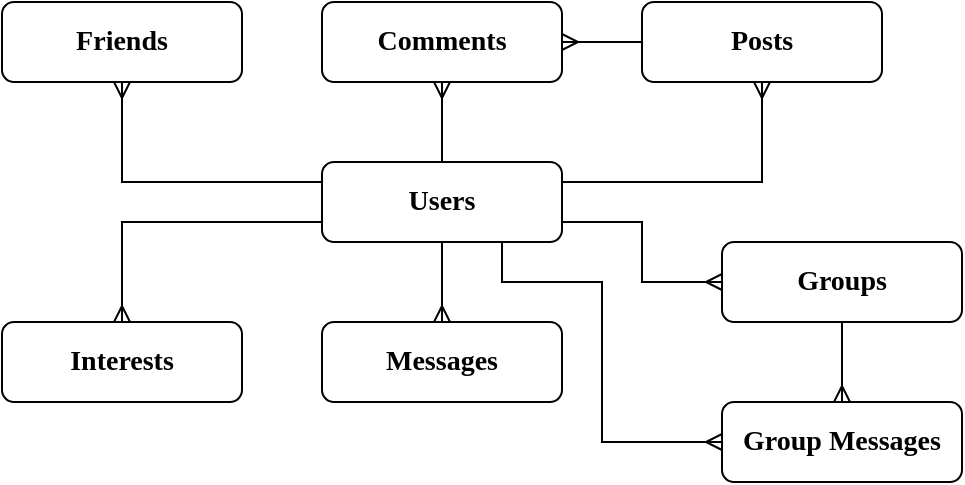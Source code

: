 <mxfile version="26.1.1">
  <diagram name="1 oldal" id="ozqdmFruul4j5zL6X9_F">
    <mxGraphModel dx="750" dy="479" grid="1" gridSize="10" guides="1" tooltips="1" connect="1" arrows="1" fold="1" page="1" pageScale="1" pageWidth="827" pageHeight="1169" math="0" shadow="0">
      <root>
        <mxCell id="0" />
        <mxCell id="1" parent="0" />
        <mxCell id="0eA4ct58Rhzi-e8qH5YW-1" value="Users" style="rounded=1;whiteSpace=wrap;html=1;fontStyle=1;fontFamily=Times New Roman;fontSize=14;" parent="1" vertex="1">
          <mxGeometry x="280" y="240" width="120" height="40" as="geometry" />
        </mxCell>
        <mxCell id="0eA4ct58Rhzi-e8qH5YW-9" value="" style="endArrow=ERmany;html=1;rounded=0;exitX=1;exitY=0.75;exitDx=0;exitDy=0;endFill=0;" parent="1" source="0eA4ct58Rhzi-e8qH5YW-1" target="5CBGArM91QVwlpxLiniN-2" edge="1">
          <mxGeometry width="50" height="50" relative="1" as="geometry">
            <mxPoint x="390" y="260" as="sourcePoint" />
            <mxPoint x="440" y="265" as="targetPoint" />
            <Array as="points">
              <mxPoint x="440" y="270" />
              <mxPoint x="440" y="300" />
            </Array>
          </mxGeometry>
        </mxCell>
        <mxCell id="5CBGArM91QVwlpxLiniN-2" value="Groups" style="rounded=1;whiteSpace=wrap;html=1;fontStyle=1;fontFamily=Times New Roman;fontSize=14;" parent="1" vertex="1">
          <mxGeometry x="480" y="280" width="120" height="40" as="geometry" />
        </mxCell>
        <mxCell id="5CBGArM91QVwlpxLiniN-3" value="Messa&lt;span style=&quot;background-color: transparent; color: light-dark(rgb(0, 0, 0), rgb(255, 255, 255));&quot;&gt;ges&lt;/span&gt;" style="rounded=1;whiteSpace=wrap;html=1;fontStyle=1;fontFamily=Times New Roman;fontSize=14;direction=west;" parent="1" vertex="1">
          <mxGeometry x="280" y="320" width="120" height="40" as="geometry" />
        </mxCell>
        <mxCell id="5CBGArM91QVwlpxLiniN-4" value="Friends" style="rounded=1;whiteSpace=wrap;html=1;fontStyle=1;fontFamily=Times New Roman;fontSize=14;" parent="1" vertex="1">
          <mxGeometry x="120" y="160" width="120" height="40" as="geometry" />
        </mxCell>
        <mxCell id="5CBGArM91QVwlpxLiniN-5" value="" style="endArrow=ERmany;html=1;rounded=0;exitX=0;exitY=0.25;exitDx=0;exitDy=0;entryX=0.5;entryY=1;entryDx=0;entryDy=0;endFill=0;" parent="1" source="0eA4ct58Rhzi-e8qH5YW-1" target="5CBGArM91QVwlpxLiniN-4" edge="1">
          <mxGeometry width="50" height="50" relative="1" as="geometry">
            <mxPoint x="350" y="300" as="sourcePoint" />
            <mxPoint x="350" y="370" as="targetPoint" />
            <Array as="points">
              <mxPoint x="180" y="250" />
            </Array>
          </mxGeometry>
        </mxCell>
        <mxCell id="5CBGArM91QVwlpxLiniN-6" value="Comments" style="rounded=1;whiteSpace=wrap;html=1;fontStyle=1;fontFamily=Times New Roman;fontSize=14;" parent="1" vertex="1">
          <mxGeometry x="280" y="160" width="120" height="40" as="geometry" />
        </mxCell>
        <mxCell id="5CBGArM91QVwlpxLiniN-8" value="" style="endArrow=ERmany;startArrow=none;html=1;rounded=0;entryX=0.5;entryY=1;entryDx=0;entryDy=0;startFill=0;endFill=0;" parent="1" source="0eA4ct58Rhzi-e8qH5YW-1" target="5CBGArM91QVwlpxLiniN-6" edge="1">
          <mxGeometry width="50" height="50" relative="1" as="geometry">
            <mxPoint x="340" y="240" as="sourcePoint" />
            <mxPoint x="350" y="290" as="targetPoint" />
            <Array as="points" />
          </mxGeometry>
        </mxCell>
        <mxCell id="5CBGArM91QVwlpxLiniN-9" value="Posts" style="rounded=1;whiteSpace=wrap;html=1;fontStyle=1;fontFamily=Times New Roman;fontSize=14;" parent="1" vertex="1">
          <mxGeometry x="440" y="160" width="120" height="40" as="geometry" />
        </mxCell>
        <mxCell id="5CBGArM91QVwlpxLiniN-14" value="" style="endArrow=ERmany;startArrow=none;html=1;rounded=0;exitX=0.5;exitY=1;exitDx=0;exitDy=0;entryX=0.5;entryY=0;entryDx=0;entryDy=0;startFill=0;endFill=0;" parent="1" source="5CBGArM91QVwlpxLiniN-2" target="5CBGArM91QVwlpxLiniN-13" edge="1">
          <mxGeometry width="50" height="50" relative="1" as="geometry">
            <mxPoint x="490" y="390" as="sourcePoint" />
            <mxPoint x="340" y="250" as="targetPoint" />
          </mxGeometry>
        </mxCell>
        <mxCell id="5CBGArM91QVwlpxLiniN-13" value="Group Messa&lt;span style=&quot;color: light-dark(rgb(0, 0, 0), rgb(255, 255, 255)); background-color: transparent;&quot;&gt;ges&lt;/span&gt;" style="rounded=1;whiteSpace=wrap;html=1;fontStyle=1;fontFamily=Times New Roman;fontSize=14;" parent="1" vertex="1">
          <mxGeometry x="480" y="360" width="120" height="40" as="geometry" />
        </mxCell>
        <mxCell id="5CBGArM91QVwlpxLiniN-15" value="Interests" style="rounded=1;whiteSpace=wrap;html=1;fontStyle=1;fontFamily=Times New Roman;fontSize=14;" parent="1" vertex="1">
          <mxGeometry x="120" y="320" width="120" height="40" as="geometry" />
        </mxCell>
        <mxCell id="5CBGArM91QVwlpxLiniN-21" value="" style="endArrow=ERmany;html=1;rounded=0;exitX=0;exitY=0.75;exitDx=0;exitDy=0;entryX=0.5;entryY=0;entryDx=0;entryDy=0;" parent="1" source="0eA4ct58Rhzi-e8qH5YW-1" target="5CBGArM91QVwlpxLiniN-15" edge="1">
          <mxGeometry width="50" height="50" relative="1" as="geometry">
            <mxPoint x="290" y="270" as="sourcePoint" />
            <mxPoint x="190" y="210" as="targetPoint" />
            <Array as="points">
              <mxPoint x="180" y="270" />
            </Array>
          </mxGeometry>
        </mxCell>
        <mxCell id="5CBGArM91QVwlpxLiniN-24" value="" style="endArrow=ERmany;startArrow=none;html=1;rounded=0;exitX=1;exitY=0.25;exitDx=0;exitDy=0;entryX=0.5;entryY=1;entryDx=0;entryDy=0;startFill=0;endFill=0;" parent="1" source="0eA4ct58Rhzi-e8qH5YW-1" target="5CBGArM91QVwlpxLiniN-9" edge="1">
          <mxGeometry width="50" height="50" relative="1" as="geometry">
            <mxPoint x="550" y="330" as="sourcePoint" />
            <mxPoint x="550" y="370" as="targetPoint" />
            <Array as="points">
              <mxPoint x="500" y="250" />
            </Array>
          </mxGeometry>
        </mxCell>
        <mxCell id="5CBGArM91QVwlpxLiniN-25" value="" style="endArrow=ERmany;startArrow=none;html=1;rounded=0;exitX=0;exitY=0.5;exitDx=0;exitDy=0;entryX=1;entryY=0.5;entryDx=0;entryDy=0;startFill=0;endFill=0;" parent="1" source="5CBGArM91QVwlpxLiniN-9" target="5CBGArM91QVwlpxLiniN-6" edge="1">
          <mxGeometry width="50" height="50" relative="1" as="geometry">
            <mxPoint x="410" y="260" as="sourcePoint" />
            <mxPoint x="510" y="210" as="targetPoint" />
            <Array as="points" />
          </mxGeometry>
        </mxCell>
        <mxCell id="5CBGArM91QVwlpxLiniN-27" value="" style="endArrow=ERmany;startArrow=none;html=1;rounded=0;startFill=0;endFill=0;" parent="1" source="0eA4ct58Rhzi-e8qH5YW-1" target="5CBGArM91QVwlpxLiniN-3" edge="1">
          <mxGeometry width="50" height="50" relative="1" as="geometry">
            <mxPoint x="339.66" y="280" as="sourcePoint" />
            <mxPoint x="339.66" y="320" as="targetPoint" />
          </mxGeometry>
        </mxCell>
        <mxCell id="5CBGArM91QVwlpxLiniN-28" value="" style="endArrow=ERmany;startArrow=none;html=1;rounded=0;exitX=0.75;exitY=1;exitDx=0;exitDy=0;entryX=0;entryY=0.5;entryDx=0;entryDy=0;startFill=0;endFill=0;" parent="1" source="0eA4ct58Rhzi-e8qH5YW-1" target="5CBGArM91QVwlpxLiniN-13" edge="1">
          <mxGeometry width="50" height="50" relative="1" as="geometry">
            <mxPoint x="550" y="330" as="sourcePoint" />
            <mxPoint x="550" y="370" as="targetPoint" />
            <Array as="points">
              <mxPoint x="370" y="300" />
              <mxPoint x="420" y="300" />
              <mxPoint x="420" y="380" />
            </Array>
          </mxGeometry>
        </mxCell>
      </root>
    </mxGraphModel>
  </diagram>
</mxfile>
